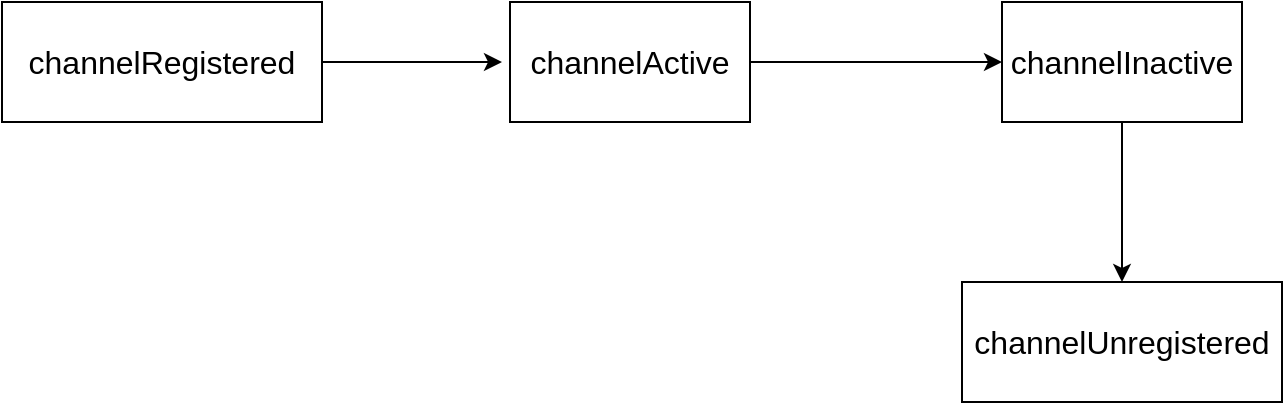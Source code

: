 <mxfile version="28.2.1">
  <diagram name="第 1 页" id="mNB_sRsLhzjq660WifkN">
    <mxGraphModel dx="1426" dy="751" grid="1" gridSize="10" guides="1" tooltips="1" connect="1" arrows="1" fold="1" page="1" pageScale="1" pageWidth="827" pageHeight="1169" math="0" shadow="0">
      <root>
        <mxCell id="0" />
        <mxCell id="1" parent="0" />
        <mxCell id="BLOnOHez0n_jUazu0a3--5" style="edgeStyle=orthogonalEdgeStyle;rounded=0;orthogonalLoop=1;jettySize=auto;html=1;fontSize=16;" edge="1" parent="1" source="BLOnOHez0n_jUazu0a3--1">
          <mxGeometry relative="1" as="geometry">
            <mxPoint x="350" y="300" as="targetPoint" />
          </mxGeometry>
        </mxCell>
        <mxCell id="BLOnOHez0n_jUazu0a3--1" value="channelRegistered" style="rounded=0;whiteSpace=wrap;html=1;fontSize=16;" vertex="1" parent="1">
          <mxGeometry x="100" y="270" width="160" height="60" as="geometry" />
        </mxCell>
        <mxCell id="BLOnOHez0n_jUazu0a3--6" style="edgeStyle=orthogonalEdgeStyle;rounded=0;orthogonalLoop=1;jettySize=auto;html=1;entryX=0;entryY=0.5;entryDx=0;entryDy=0;fontSize=16;" edge="1" parent="1" source="BLOnOHez0n_jUazu0a3--2" target="BLOnOHez0n_jUazu0a3--3">
          <mxGeometry relative="1" as="geometry" />
        </mxCell>
        <mxCell id="BLOnOHez0n_jUazu0a3--2" value="channelActive" style="rounded=0;whiteSpace=wrap;html=1;fontSize=16;" vertex="1" parent="1">
          <mxGeometry x="354" y="270" width="120" height="60" as="geometry" />
        </mxCell>
        <mxCell id="BLOnOHez0n_jUazu0a3--7" style="edgeStyle=orthogonalEdgeStyle;rounded=0;orthogonalLoop=1;jettySize=auto;html=1;entryX=0.5;entryY=0;entryDx=0;entryDy=0;fontSize=16;" edge="1" parent="1" source="BLOnOHez0n_jUazu0a3--3" target="BLOnOHez0n_jUazu0a3--4">
          <mxGeometry relative="1" as="geometry" />
        </mxCell>
        <mxCell id="BLOnOHez0n_jUazu0a3--3" value="channelInactive" style="rounded=0;whiteSpace=wrap;html=1;fontSize=16;" vertex="1" parent="1">
          <mxGeometry x="600" y="270" width="120" height="60" as="geometry" />
        </mxCell>
        <mxCell id="BLOnOHez0n_jUazu0a3--4" value="channelUnregistered" style="rounded=0;whiteSpace=wrap;html=1;fontSize=16;" vertex="1" parent="1">
          <mxGeometry x="580" y="410" width="160" height="60" as="geometry" />
        </mxCell>
      </root>
    </mxGraphModel>
  </diagram>
</mxfile>

